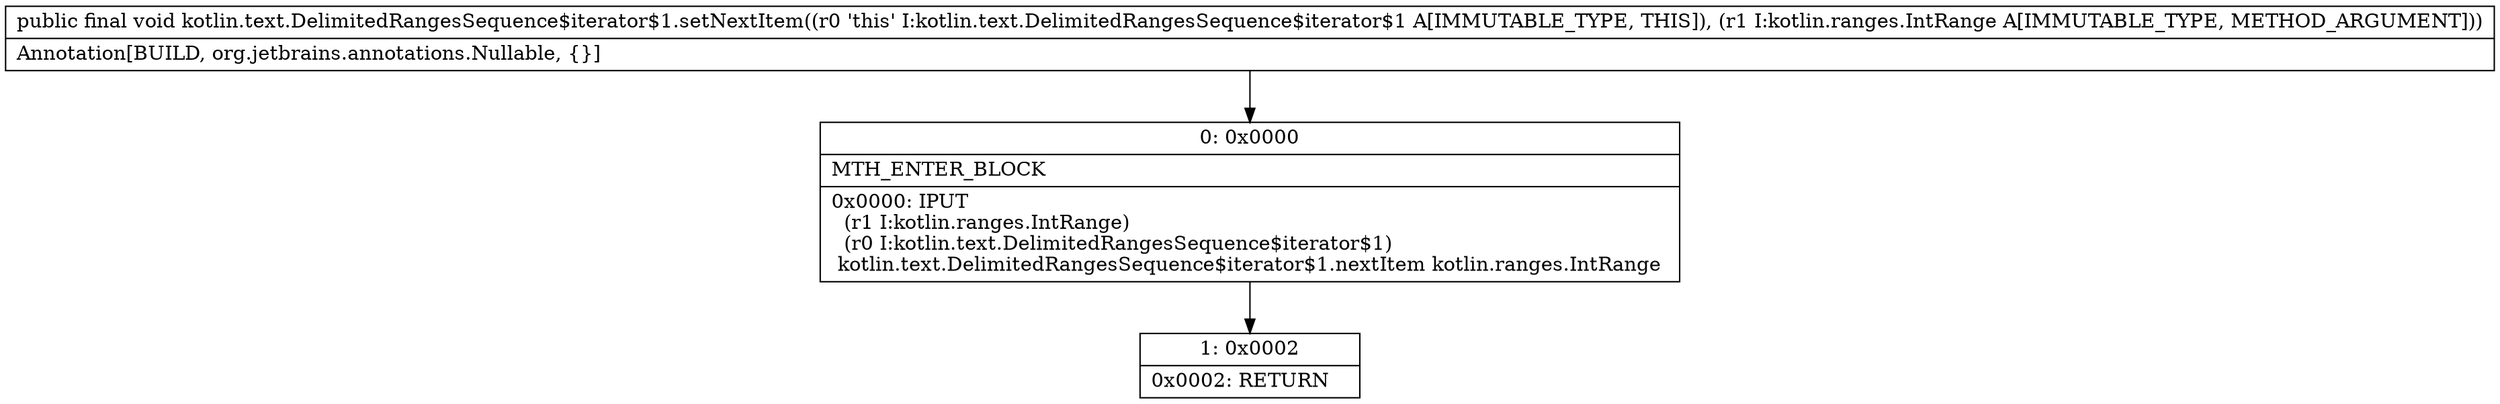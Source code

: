 digraph "CFG forkotlin.text.DelimitedRangesSequence$iterator$1.setNextItem(Lkotlin\/ranges\/IntRange;)V" {
Node_0 [shape=record,label="{0\:\ 0x0000|MTH_ENTER_BLOCK\l|0x0000: IPUT  \l  (r1 I:kotlin.ranges.IntRange)\l  (r0 I:kotlin.text.DelimitedRangesSequence$iterator$1)\l kotlin.text.DelimitedRangesSequence$iterator$1.nextItem kotlin.ranges.IntRange \l}"];
Node_1 [shape=record,label="{1\:\ 0x0002|0x0002: RETURN   \l}"];
MethodNode[shape=record,label="{public final void kotlin.text.DelimitedRangesSequence$iterator$1.setNextItem((r0 'this' I:kotlin.text.DelimitedRangesSequence$iterator$1 A[IMMUTABLE_TYPE, THIS]), (r1 I:kotlin.ranges.IntRange A[IMMUTABLE_TYPE, METHOD_ARGUMENT]))  | Annotation[BUILD, org.jetbrains.annotations.Nullable, \{\}]\l}"];
MethodNode -> Node_0;
Node_0 -> Node_1;
}

